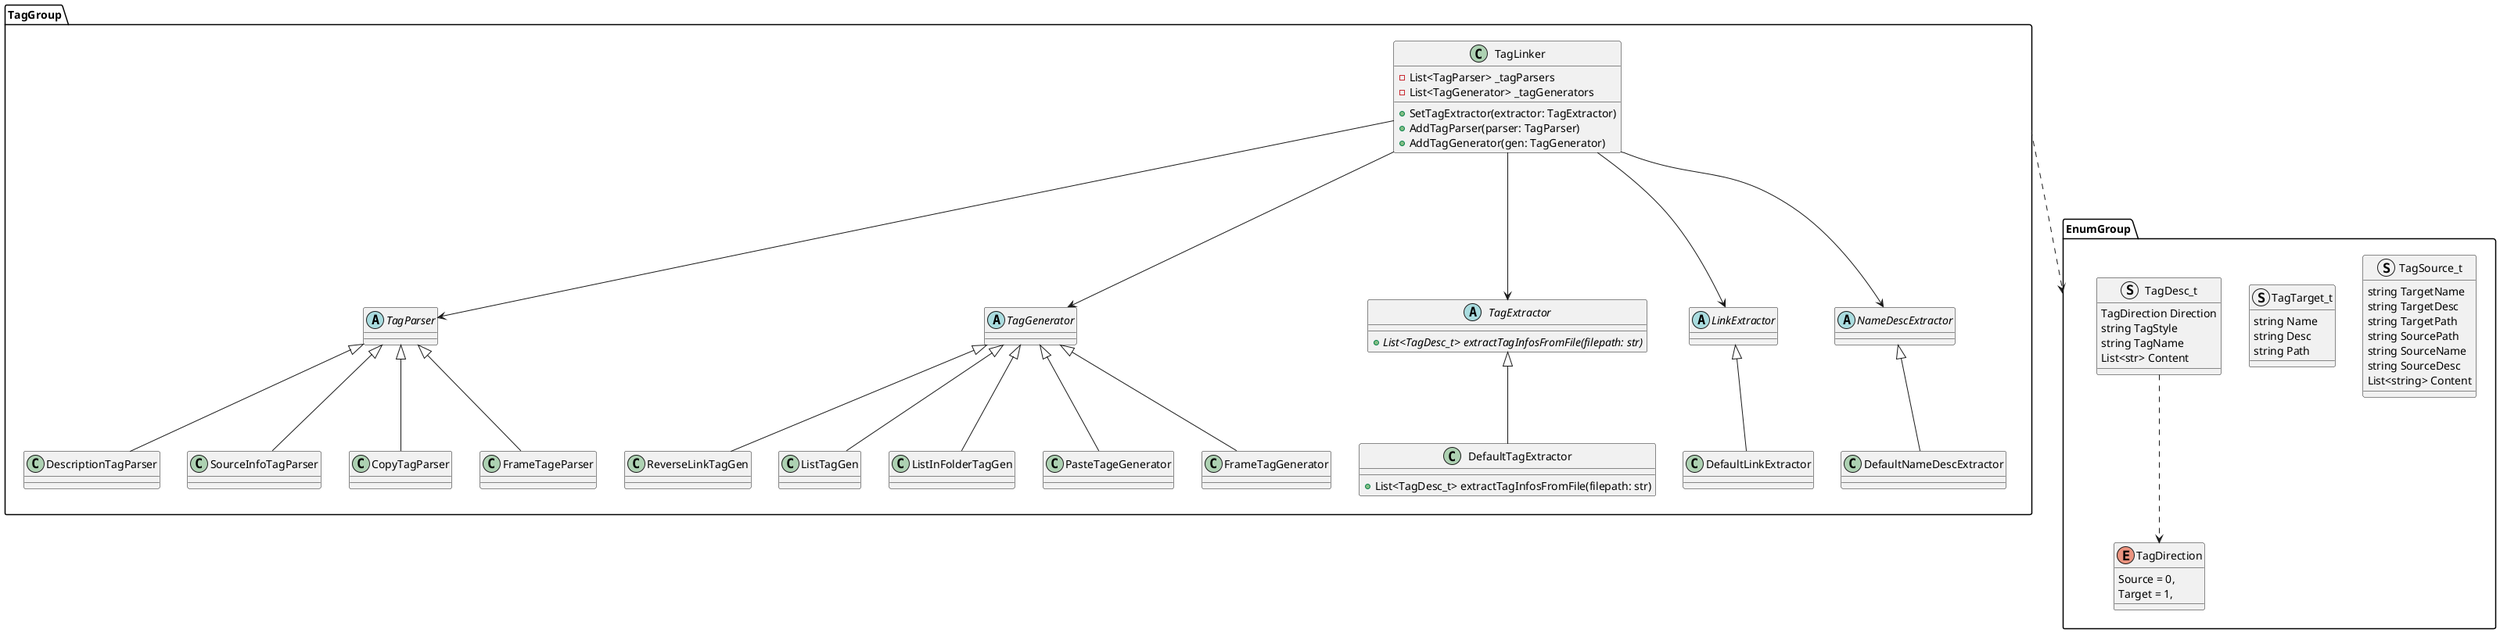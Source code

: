 @startuml TagLinker

package EnumGroup{
struct TagSource_t{
    string TargetName
    string TargetDesc
    string TargetPath
    string SourcePath
    string SourceName
    string SourceDesc
    List<string> Content
}

struct TagTarget_t{
    string Name
    string Desc
    string Path
}

enum TagDirection{
    Source = 0,
    Target = 1,
}

struct TagDesc_t{
    TagDirection Direction
    string TagStyle
    string TagName
    List<str> Content
}
TagDesc_t ...> TagDirection
}


package TagGroup{

abstract TagParser{

}

class DescriptionTagParser extends TagParser {

}

class SourceInfoTagParser extends TagParser{

}

class CopyTagParser extends TagParser  {

}

class FrameTageParser extends TagParser {

}


abstract TagGenerator{

}

class ReverseLinkTagGen extends TagGenerator{

}


class ListTagGen extends TagGenerator{

}

class ListInFolderTagGen extends TagGenerator{

}

class PasteTageGenerator extends TagGenerator{

}

class FrameTagGenerator extends TagGenerator{

}



abstract TagExtractor{
    + {abstract} List<TagDesc_t> extractTagInfosFromFile(filepath: str)
}

class DefaultTagExtractor extends TagExtractor{
    + List<TagDesc_t> extractTagInfosFromFile(filepath: str)
}

abstract LinkExtractor{
}

class DefaultLinkExtractor extends LinkExtractor{

}

abstract NameDescExtractor{

}
class DefaultNameDescExtractor extends NameDescExtractor{

}



class TagLinker{
- List<TagParser> _tagParsers
- List<TagGenerator> _tagGenerators

+ SetTagExtractor(extractor: TagExtractor)
+ AddTagParser(parser: TagParser)
+ AddTagGenerator(gen: TagGenerator)
}

TagLinker ---> TagParser
TagLinker ---> TagGenerator
TagLinker ---> TagExtractor
TagLinker ---> LinkExtractor
TagLinker ---> NameDescExtractor
}

TagGroup ...> EnumGroup


@enduml